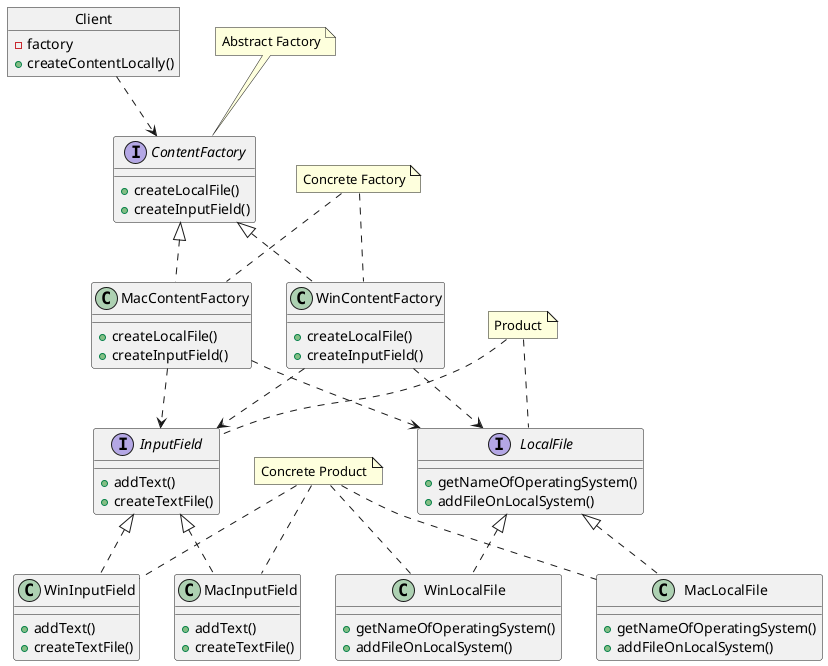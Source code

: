 @startuml AbstractFactoryExample

object Client {
    -factory
    +createContentLocally()
}

interface LocalFile {
    +getNameOfOperatingSystem()
    +addFileOnLocalSystem()
}
interface InputField {
    +addText()
    +createTextFile()
}

interface ContentFactory {
    +createLocalFile()
    +createInputField()
}

class WinContentFactory {
    +createLocalFile()
    +createInputField()
}

class WinLocalFile {
    +getNameOfOperatingSystem()
    +addFileOnLocalSystem()
}
class WinInputField {
    +addText()
    +createTextFile()
}

class MacContentFactory {
    +createLocalFile()
    +createInputField()
}

class MacLocalFile {
    +getNameOfOperatingSystem()
    +addFileOnLocalSystem()
}
class MacInputField {
    +addText()
    +createTextFile()
}

note top of ContentFactory : Abstract Factory

note "Product" as Product
Product .. LocalFile
Product .. InputField

note "Concrete Factory" as ConcreteFactory
ConcreteFactory .. WinContentFactory
ConcreteFactory .. MacContentFactory

note "Concrete Product" as ConcreteProduct
ConcreteProduct .. WinLocalFile
ConcreteProduct .. WinInputField
ConcreteProduct .. MacLocalFile
ConcreteProduct .. MacInputField

Client ..> ContentFactory

ContentFactory <|.. WinContentFactory
ContentFactory <|.. MacContentFactory

WinContentFactory ..> LocalFile
WinContentFactory ..> InputField

MacContentFactory ..> LocalFile
MacContentFactory ..> InputField

LocalFile <|.. MacLocalFile
LocalFile <|.. WinLocalFile

InputField <|.. WinInputField
InputField <|.. MacInputField
@enduml